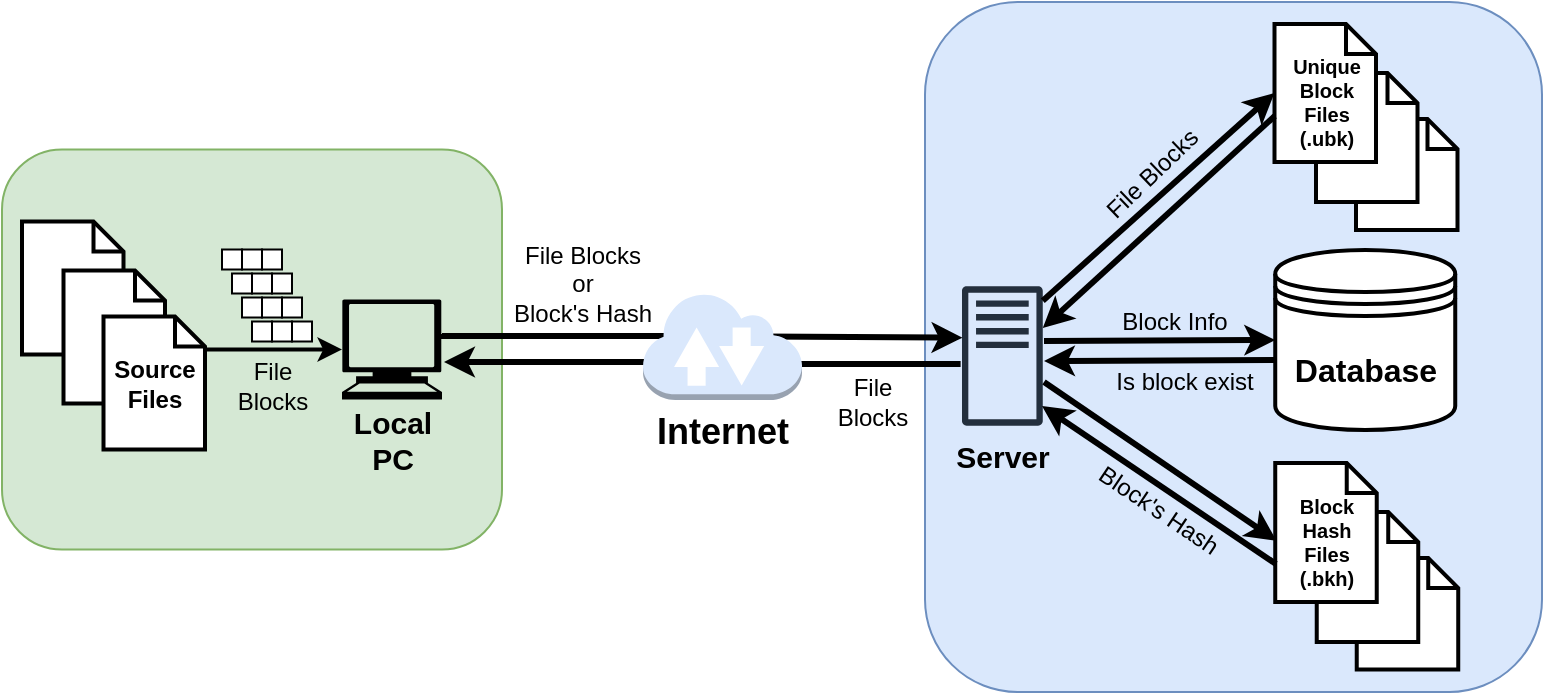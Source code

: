 <mxfile version="24.7.17">
  <diagram name="第 1 页" id="uslpMt5VAwmbwju6c7YK">
    <mxGraphModel dx="2237" dy="1767" grid="1" gridSize="10" guides="1" tooltips="1" connect="1" arrows="1" fold="1" page="1" pageScale="1" pageWidth="1169" pageHeight="827" math="0" shadow="0">
      <root>
        <mxCell id="0" />
        <mxCell id="1" parent="0" />
        <mxCell id="6Hko_wkwTn4YoxljfCgy-14" value="" style="rounded=1;whiteSpace=wrap;html=1;fillColor=#dae8fc;strokeColor=#6c8ebf;" vertex="1" parent="1">
          <mxGeometry x="-448.5" y="-650" width="308.5" height="345" as="geometry" />
        </mxCell>
        <mxCell id="6Hko_wkwTn4YoxljfCgy-13" value="" style="rounded=1;whiteSpace=wrap;html=1;fillColor=#d5e8d4;strokeColor=#82b366;movable=1;resizable=1;rotatable=1;deletable=1;editable=1;locked=0;connectable=1;" vertex="1" parent="1">
          <mxGeometry x="-910" y="-576.25" width="250" height="200" as="geometry" />
        </mxCell>
        <mxCell id="6Hko_wkwTn4YoxljfCgy-2" value="" style="shape=note;size=15;whiteSpace=wrap;html=1;strokeWidth=2;movable=1;resizable=1;rotatable=1;deletable=1;editable=1;locked=0;connectable=1;" vertex="1" parent="1">
          <mxGeometry x="-900" y="-540.25" width="50.75" height="66.5" as="geometry" />
        </mxCell>
        <mxCell id="6Hko_wkwTn4YoxljfCgy-3" value="" style="shape=note;size=15;whiteSpace=wrap;html=1;strokeWidth=2;movable=1;resizable=1;rotatable=1;deletable=1;editable=1;locked=0;connectable=1;" vertex="1" parent="1">
          <mxGeometry x="-879.25" y="-515.75" width="50.75" height="66.5" as="geometry" />
        </mxCell>
        <mxCell id="6Hko_wkwTn4YoxljfCgy-4" value="Source&lt;div&gt;Files&lt;/div&gt;" style="shape=note;size=15;whiteSpace=wrap;html=1;strokeWidth=2;fontStyle=1;movable=1;resizable=1;rotatable=1;deletable=1;editable=1;locked=0;connectable=1;" vertex="1" parent="1">
          <mxGeometry x="-859.25" y="-492.75" width="50.75" height="66.5" as="geometry" />
        </mxCell>
        <mxCell id="6Hko_wkwTn4YoxljfCgy-6" value="Database" style="shape=datastore;whiteSpace=wrap;html=1;strokeWidth=2;fontSize=16;fontStyle=1" vertex="1" parent="1">
          <mxGeometry x="-273.38" y="-526" width="90" height="90" as="geometry" />
        </mxCell>
        <mxCell id="6Hko_wkwTn4YoxljfCgy-7" value="" style="sketch=0;outlineConnect=0;fontColor=#232F3E;gradientColor=none;fillColor=#232F3D;strokeColor=none;dashed=0;verticalLabelPosition=bottom;verticalAlign=top;align=center;html=1;fontSize=12;fontStyle=0;aspect=fixed;pointerEvents=1;shape=mxgraph.aws4.traditional_server;" vertex="1" parent="1">
          <mxGeometry x="-430" y="-508" width="40.38" height="70" as="geometry" />
        </mxCell>
        <mxCell id="6Hko_wkwTn4YoxljfCgy-20" style="edgeStyle=orthogonalEdgeStyle;rounded=0;orthogonalLoop=1;jettySize=auto;html=1;strokeWidth=3;" edge="1" parent="1">
          <mxGeometry relative="1" as="geometry">
            <mxPoint x="-690" y="-484" as="sourcePoint" />
            <mxPoint x="-429.75" y="-482.153" as="targetPoint" />
            <Array as="points">
              <mxPoint x="-690" y="-483" />
              <mxPoint x="-559" y="-483" />
            </Array>
          </mxGeometry>
        </mxCell>
        <mxCell id="6Hko_wkwTn4YoxljfCgy-8" value="" style="shape=mxgraph.signs.tech.computer;html=1;pointerEvents=1;fillColor=#000000;strokeColor=none;verticalLabelPosition=bottom;verticalAlign=top;align=center;movable=1;resizable=1;rotatable=1;deletable=1;editable=1;locked=0;connectable=1;" vertex="1" parent="1">
          <mxGeometry x="-740" y="-501.25" width="50" height="50" as="geometry" />
        </mxCell>
        <mxCell id="6Hko_wkwTn4YoxljfCgy-11" value="" style="shape=note;size=15;whiteSpace=wrap;html=1;strokeWidth=2;" vertex="1" parent="1">
          <mxGeometry x="-233" y="-591.5" width="50.75" height="55.5" as="geometry" />
        </mxCell>
        <mxCell id="6Hko_wkwTn4YoxljfCgy-10" value="" style="shape=note;size=15;whiteSpace=wrap;html=1;strokeWidth=2;" vertex="1" parent="1">
          <mxGeometry x="-253" y="-614.5" width="50.75" height="64.5" as="geometry" />
        </mxCell>
        <mxCell id="6Hko_wkwTn4YoxljfCgy-9" value="" style="shape=note;size=15;whiteSpace=wrap;html=1;strokeWidth=2;" vertex="1" parent="1">
          <mxGeometry x="-273.75" y="-639" width="50.75" height="69" as="geometry" />
        </mxCell>
        <mxCell id="6Hko_wkwTn4YoxljfCgy-15" value="&lt;span style=&quot;font-size: 15px;&quot;&gt;&lt;b&gt;Server&lt;/b&gt;&lt;/span&gt;" style="text;html=1;align=center;verticalAlign=middle;resizable=0;points=[];autosize=1;strokeColor=none;fillColor=none;" vertex="1" parent="1">
          <mxGeometry x="-444.81" y="-438" width="70" height="30" as="geometry" />
        </mxCell>
        <mxCell id="6Hko_wkwTn4YoxljfCgy-18" value="&lt;span style=&quot;font-size: 15px;&quot;&gt;&lt;b&gt;Local&lt;/b&gt;&lt;/span&gt;&lt;div&gt;&lt;span style=&quot;font-size: 15px;&quot;&gt;&lt;b&gt;PC&lt;/b&gt;&lt;/span&gt;&lt;/div&gt;" style="text;html=1;align=center;verticalAlign=middle;resizable=1;points=[];autosize=1;strokeColor=none;fillColor=none;movable=1;rotatable=1;deletable=1;editable=1;locked=0;connectable=1;" vertex="1" parent="1">
          <mxGeometry x="-745" y="-456.5" width="60" height="50" as="geometry" />
        </mxCell>
        <mxCell id="6Hko_wkwTn4YoxljfCgy-12" value="&lt;font style=&quot;font-size: 18px;&quot;&gt;Internet&lt;/font&gt;" style="text;html=1;align=center;verticalAlign=middle;resizable=0;points=[];autosize=1;strokeColor=none;fillColor=none;fontStyle=1" vertex="1" parent="1">
          <mxGeometry x="-590" y="-455" width="80" height="40" as="geometry" />
        </mxCell>
        <mxCell id="6Hko_wkwTn4YoxljfCgy-21" style="edgeStyle=orthogonalEdgeStyle;rounded=0;orthogonalLoop=1;jettySize=auto;html=1;exitX=0;exitY=0;exitDx=50.75;exitDy=40.75;exitPerimeter=0;entryX=0;entryY=0.5;entryDx=0;entryDy=0;entryPerimeter=0;strokeWidth=2;movable=1;resizable=1;rotatable=1;deletable=1;editable=1;locked=0;connectable=1;" edge="1" parent="1" source="6Hko_wkwTn4YoxljfCgy-4" target="6Hko_wkwTn4YoxljfCgy-8">
          <mxGeometry relative="1" as="geometry">
            <Array as="points">
              <mxPoint x="-808" y="-476.25" />
            </Array>
          </mxGeometry>
        </mxCell>
        <mxCell id="6Hko_wkwTn4YoxljfCgy-22" value="" style="endArrow=classic;html=1;rounded=0;strokeWidth=3;entryX=0;entryY=0.5;entryDx=0;entryDy=0;startArrow=none;startFill=0;" edge="1" parent="1" target="6Hko_wkwTn4YoxljfCgy-6">
          <mxGeometry width="50" height="50" relative="1" as="geometry">
            <mxPoint x="-389" y="-480.5" as="sourcePoint" />
            <mxPoint x="-339" y="-530.5" as="targetPoint" />
          </mxGeometry>
        </mxCell>
        <mxCell id="6Hko_wkwTn4YoxljfCgy-25" value="" style="endArrow=classic;html=1;rounded=0;strokeWidth=3;entryX=0;entryY=0.5;entryDx=0;entryDy=0;entryPerimeter=0;" edge="1" parent="1" target="6Hko_wkwTn4YoxljfCgy-9">
          <mxGeometry width="50" height="50" relative="1" as="geometry">
            <mxPoint x="-389.62" y="-500.623" as="sourcePoint" />
            <mxPoint x="-339" y="-531.5" as="targetPoint" />
          </mxGeometry>
        </mxCell>
        <mxCell id="6Hko_wkwTn4YoxljfCgy-26" value="" style="shape=note;size=15;whiteSpace=wrap;html=1;strokeWidth=2;" vertex="1" parent="1">
          <mxGeometry x="-232.63" y="-372" width="50.75" height="55.75" as="geometry" />
        </mxCell>
        <mxCell id="6Hko_wkwTn4YoxljfCgy-27" value="" style="shape=note;size=15;whiteSpace=wrap;html=1;strokeWidth=2;" vertex="1" parent="1">
          <mxGeometry x="-252.63" y="-395" width="50.75" height="65" as="geometry" />
        </mxCell>
        <mxCell id="6Hko_wkwTn4YoxljfCgy-28" value="" style="shape=note;size=15;whiteSpace=wrap;html=1;strokeWidth=2;" vertex="1" parent="1">
          <mxGeometry x="-273.38" y="-419.5" width="50.75" height="69.5" as="geometry" />
        </mxCell>
        <mxCell id="6Hko_wkwTn4YoxljfCgy-32" value="&lt;font style=&quot;font-size: 10px;&quot;&gt;Unique&lt;/font&gt;&lt;div style=&quot;font-size: 10px;&quot;&gt;&lt;font style=&quot;font-size: 10px;&quot;&gt;Block&lt;/font&gt;&lt;/div&gt;&lt;div style=&quot;font-size: 10px;&quot;&gt;&lt;font style=&quot;font-size: 10px;&quot;&gt;Files&lt;/font&gt;&lt;/div&gt;&lt;div style=&quot;font-size: 10px;&quot;&gt;&lt;font style=&quot;font-size: 10px;&quot;&gt;(.ubk)&lt;/font&gt;&lt;/div&gt;" style="text;html=1;align=center;verticalAlign=middle;resizable=0;points=[];autosize=1;strokeColor=none;fillColor=none;fontSize=10;fontStyle=1" vertex="1" parent="1">
          <mxGeometry x="-278.38" y="-630" width="60" height="60" as="geometry" />
        </mxCell>
        <mxCell id="6Hko_wkwTn4YoxljfCgy-33" value="&lt;font style=&quot;font-size: 12px;&quot;&gt;File&lt;/font&gt;&lt;div style=&quot;&quot;&gt;&lt;font style=&quot;font-size: 12px;&quot;&gt;Blocks&lt;/font&gt;&lt;/div&gt;" style="text;html=1;align=center;verticalAlign=middle;resizable=1;points=[];autosize=1;strokeColor=none;fillColor=none;strokeWidth=2;movable=1;rotatable=1;deletable=1;editable=1;locked=0;connectable=1;" vertex="1" parent="1">
          <mxGeometry x="-805" y="-478.25" width="60" height="40" as="geometry" />
        </mxCell>
        <mxCell id="6Hko_wkwTn4YoxljfCgy-34" value="&lt;div style=&quot;font-size: 10px;&quot;&gt;Block&lt;/div&gt;&lt;div style=&quot;font-size: 10px;&quot;&gt;Hash&lt;/div&gt;&lt;div style=&quot;font-size: 10px;&quot;&gt;Files&lt;/div&gt;&lt;div style=&quot;font-size: 10px;&quot;&gt;(.bkh)&lt;/div&gt;" style="text;html=1;align=center;verticalAlign=middle;resizable=0;points=[];autosize=1;strokeColor=none;fillColor=none;fontSize=10;fontStyle=1" vertex="1" parent="1">
          <mxGeometry x="-273" y="-410" width="50" height="60" as="geometry" />
        </mxCell>
        <mxCell id="6Hko_wkwTn4YoxljfCgy-49" value="" style="group;movable=1;resizable=1;rotatable=1;deletable=1;editable=1;locked=0;connectable=1;" vertex="1" connectable="0" parent="1">
          <mxGeometry x="-800" y="-526.25" width="30" height="48" as="geometry" />
        </mxCell>
        <mxCell id="6Hko_wkwTn4YoxljfCgy-37" value="" style="whiteSpace=wrap;html=1;aspect=fixed;movable=1;resizable=1;rotatable=1;deletable=1;editable=1;locked=0;connectable=1;" vertex="1" parent="6Hko_wkwTn4YoxljfCgy-49">
          <mxGeometry width="10" height="10" as="geometry" />
        </mxCell>
        <mxCell id="6Hko_wkwTn4YoxljfCgy-38" value="" style="whiteSpace=wrap;html=1;aspect=fixed;movable=1;resizable=1;rotatable=1;deletable=1;editable=1;locked=0;connectable=1;" vertex="1" parent="6Hko_wkwTn4YoxljfCgy-49">
          <mxGeometry x="10" width="10" height="10" as="geometry" />
        </mxCell>
        <mxCell id="6Hko_wkwTn4YoxljfCgy-39" value="" style="whiteSpace=wrap;html=1;aspect=fixed;movable=1;resizable=1;rotatable=1;deletable=1;editable=1;locked=0;connectable=1;" vertex="1" parent="6Hko_wkwTn4YoxljfCgy-49">
          <mxGeometry x="20" width="10" height="10" as="geometry" />
        </mxCell>
        <mxCell id="6Hko_wkwTn4YoxljfCgy-40" value="" style="whiteSpace=wrap;html=1;aspect=fixed;movable=1;resizable=1;rotatable=1;deletable=1;editable=1;locked=0;connectable=1;" vertex="1" parent="6Hko_wkwTn4YoxljfCgy-49">
          <mxGeometry x="5" y="12" width="10" height="10" as="geometry" />
        </mxCell>
        <mxCell id="6Hko_wkwTn4YoxljfCgy-41" value="" style="whiteSpace=wrap;html=1;aspect=fixed;movable=1;resizable=1;rotatable=1;deletable=1;editable=1;locked=0;connectable=1;" vertex="1" parent="6Hko_wkwTn4YoxljfCgy-49">
          <mxGeometry x="15" y="12" width="10" height="10" as="geometry" />
        </mxCell>
        <mxCell id="6Hko_wkwTn4YoxljfCgy-42" value="" style="whiteSpace=wrap;html=1;aspect=fixed;movable=1;resizable=1;rotatable=1;deletable=1;editable=1;locked=0;connectable=1;" vertex="1" parent="6Hko_wkwTn4YoxljfCgy-49">
          <mxGeometry x="25" y="12" width="10" height="10" as="geometry" />
        </mxCell>
        <mxCell id="6Hko_wkwTn4YoxljfCgy-43" value="" style="whiteSpace=wrap;html=1;aspect=fixed;movable=1;resizable=1;rotatable=1;deletable=1;editable=1;locked=0;connectable=1;" vertex="1" parent="1">
          <mxGeometry x="-790" y="-502.25" width="10" height="10" as="geometry" />
        </mxCell>
        <mxCell id="6Hko_wkwTn4YoxljfCgy-44" value="" style="whiteSpace=wrap;html=1;aspect=fixed;movable=1;resizable=1;rotatable=1;deletable=1;editable=1;locked=0;connectable=1;" vertex="1" parent="1">
          <mxGeometry x="-780" y="-502.25" width="10" height="10" as="geometry" />
        </mxCell>
        <mxCell id="6Hko_wkwTn4YoxljfCgy-45" value="" style="whiteSpace=wrap;html=1;aspect=fixed;movable=1;resizable=1;rotatable=1;deletable=1;editable=1;locked=0;connectable=1;" vertex="1" parent="1">
          <mxGeometry x="-770" y="-502.25" width="10" height="10" as="geometry" />
        </mxCell>
        <mxCell id="6Hko_wkwTn4YoxljfCgy-46" value="" style="whiteSpace=wrap;html=1;aspect=fixed;movable=1;resizable=1;rotatable=1;deletable=1;editable=1;locked=0;connectable=1;" vertex="1" parent="1">
          <mxGeometry x="-785" y="-490.25" width="10" height="10" as="geometry" />
        </mxCell>
        <mxCell id="6Hko_wkwTn4YoxljfCgy-47" value="" style="whiteSpace=wrap;html=1;aspect=fixed;movable=1;resizable=1;rotatable=1;deletable=1;editable=1;locked=0;connectable=1;" vertex="1" parent="1">
          <mxGeometry x="-775" y="-490.25" width="10" height="10" as="geometry" />
        </mxCell>
        <mxCell id="6Hko_wkwTn4YoxljfCgy-48" value="" style="whiteSpace=wrap;html=1;aspect=fixed;movable=1;resizable=1;rotatable=1;deletable=1;editable=1;locked=0;connectable=1;" vertex="1" parent="1">
          <mxGeometry x="-765" y="-490.25" width="10" height="10" as="geometry" />
        </mxCell>
        <mxCell id="6Hko_wkwTn4YoxljfCgy-50" value="&lt;font style=&quot;font-size: 12px;&quot;&gt;File&amp;nbsp;&lt;/font&gt;&lt;span style=&quot;background-color: initial;&quot;&gt;Blocks&lt;/span&gt;&lt;div&gt;&lt;span style=&quot;background-color: initial;&quot;&gt;or&lt;/span&gt;&lt;/div&gt;&lt;div&gt;&lt;span style=&quot;background-color: initial;&quot;&gt;Block&#39;s Hash&lt;/span&gt;&lt;/div&gt;" style="text;html=1;align=center;verticalAlign=middle;resizable=0;points=[];autosize=1;strokeColor=none;fillColor=none;strokeWidth=2;" vertex="1" parent="1">
          <mxGeometry x="-665" y="-539" width="90" height="60" as="geometry" />
        </mxCell>
        <mxCell id="6Hko_wkwTn4YoxljfCgy-51" value="&lt;font style=&quot;font-size: 12px;&quot;&gt;File&lt;/font&gt;&lt;div style=&quot;&quot;&gt;&lt;font style=&quot;font-size: 12px;&quot;&gt;Blocks&lt;/font&gt;&lt;/div&gt;" style="text;html=1;align=center;verticalAlign=middle;resizable=0;points=[];autosize=1;strokeColor=none;fillColor=none;strokeWidth=2;" vertex="1" parent="1">
          <mxGeometry x="-504.81" y="-470.5" width="60" height="40" as="geometry" />
        </mxCell>
        <mxCell id="6Hko_wkwTn4YoxljfCgy-52" style="edgeStyle=orthogonalEdgeStyle;rounded=0;orthogonalLoop=1;jettySize=auto;html=1;strokeWidth=3;endArrow=none;endFill=0;startArrow=classic;startFill=1;" edge="1" parent="1">
          <mxGeometry relative="1" as="geometry">
            <mxPoint x="-689" y="-470" as="sourcePoint" />
            <mxPoint x="-430.75" y="-468.933" as="targetPoint" />
            <Array as="points">
              <mxPoint x="-559" y="-469" />
              <mxPoint x="-431" y="-470" />
            </Array>
          </mxGeometry>
        </mxCell>
        <mxCell id="6Hko_wkwTn4YoxljfCgy-5" value="" style="outlineConnect=0;dashed=0;verticalLabelPosition=bottom;verticalAlign=top;align=center;html=1;shape=mxgraph.aws3.internet_2;fillColor=#dae8fc;strokeColor=#6c8ebf;" vertex="1" parent="1">
          <mxGeometry x="-589.5" y="-505" width="79.5" height="54" as="geometry" />
        </mxCell>
        <mxCell id="6Hko_wkwTn4YoxljfCgy-53" value="" style="endArrow=none;html=1;rounded=0;strokeWidth=3;entryX=0;entryY=0.5;entryDx=0;entryDy=0;entryPerimeter=0;startArrow=classic;startFill=1;endFill=0;" edge="1" parent="1">
          <mxGeometry width="50" height="50" relative="1" as="geometry">
            <mxPoint x="-389.62" y="-487" as="sourcePoint" />
            <mxPoint x="-273.62" y="-593" as="targetPoint" />
          </mxGeometry>
        </mxCell>
        <mxCell id="6Hko_wkwTn4YoxljfCgy-54" value="" style="endArrow=classic;html=1;rounded=0;strokeWidth=3;entryX=0;entryY=0.5;entryDx=0;entryDy=0;entryPerimeter=0;" edge="1" parent="1">
          <mxGeometry width="50" height="50" relative="1" as="geometry">
            <mxPoint x="-389" y="-459.999" as="sourcePoint" />
            <mxPoint x="-272.76" y="-380.655" as="targetPoint" />
          </mxGeometry>
        </mxCell>
        <mxCell id="6Hko_wkwTn4YoxljfCgy-56" value="" style="endArrow=none;html=1;rounded=0;strokeWidth=3;entryX=0;entryY=0.5;entryDx=0;entryDy=0;startArrow=classic;startFill=1;endFill=0;" edge="1" parent="1">
          <mxGeometry width="50" height="50" relative="1" as="geometry">
            <mxPoint x="-389" y="-470.5" as="sourcePoint" />
            <mxPoint x="-273" y="-471" as="targetPoint" />
          </mxGeometry>
        </mxCell>
        <mxCell id="6Hko_wkwTn4YoxljfCgy-57" value="" style="endArrow=none;html=1;rounded=0;strokeWidth=3;entryX=0;entryY=0.5;entryDx=0;entryDy=0;entryPerimeter=0;endFill=0;startArrow=classic;startFill=1;" edge="1" parent="1">
          <mxGeometry width="50" height="50" relative="1" as="geometry">
            <mxPoint x="-390" y="-448" as="sourcePoint" />
            <mxPoint x="-273" y="-369" as="targetPoint" />
          </mxGeometry>
        </mxCell>
        <mxCell id="6Hko_wkwTn4YoxljfCgy-58" value="Block Info" style="text;html=1;align=center;verticalAlign=middle;resizable=0;points=[];autosize=1;strokeColor=none;fillColor=none;strokeWidth=2;" vertex="1" parent="1">
          <mxGeometry x="-364" y="-505" width="80" height="30" as="geometry" />
        </mxCell>
        <mxCell id="6Hko_wkwTn4YoxljfCgy-59" value="Is block exist" style="text;html=1;align=center;verticalAlign=middle;resizable=0;points=[];autosize=1;strokeColor=none;fillColor=none;strokeWidth=2;" vertex="1" parent="1">
          <mxGeometry x="-364" y="-475" width="90" height="30" as="geometry" />
        </mxCell>
        <mxCell id="6Hko_wkwTn4YoxljfCgy-60" value="&lt;font style=&quot;font-size: 12px;&quot;&gt;File&amp;nbsp;&lt;/font&gt;&lt;span style=&quot;background-color: initial;&quot;&gt;Blocks&lt;/span&gt;" style="text;html=1;align=center;verticalAlign=middle;resizable=0;points=[];autosize=1;strokeColor=none;fillColor=none;strokeWidth=2;rotation=-43.8;" vertex="1" parent="1">
          <mxGeometry x="-374.81" y="-578.75" width="80" height="30" as="geometry" />
        </mxCell>
        <mxCell id="6Hko_wkwTn4YoxljfCgy-61" value="&lt;span style=&quot;background-color: initial;&quot;&gt;Block&#39;s Hash&lt;/span&gt;" style="text;html=1;align=center;verticalAlign=middle;resizable=0;points=[];autosize=1;strokeColor=none;fillColor=none;strokeWidth=2;rotation=33.9;" vertex="1" parent="1">
          <mxGeometry x="-377" y="-411" width="90" height="30" as="geometry" />
        </mxCell>
      </root>
    </mxGraphModel>
  </diagram>
</mxfile>

